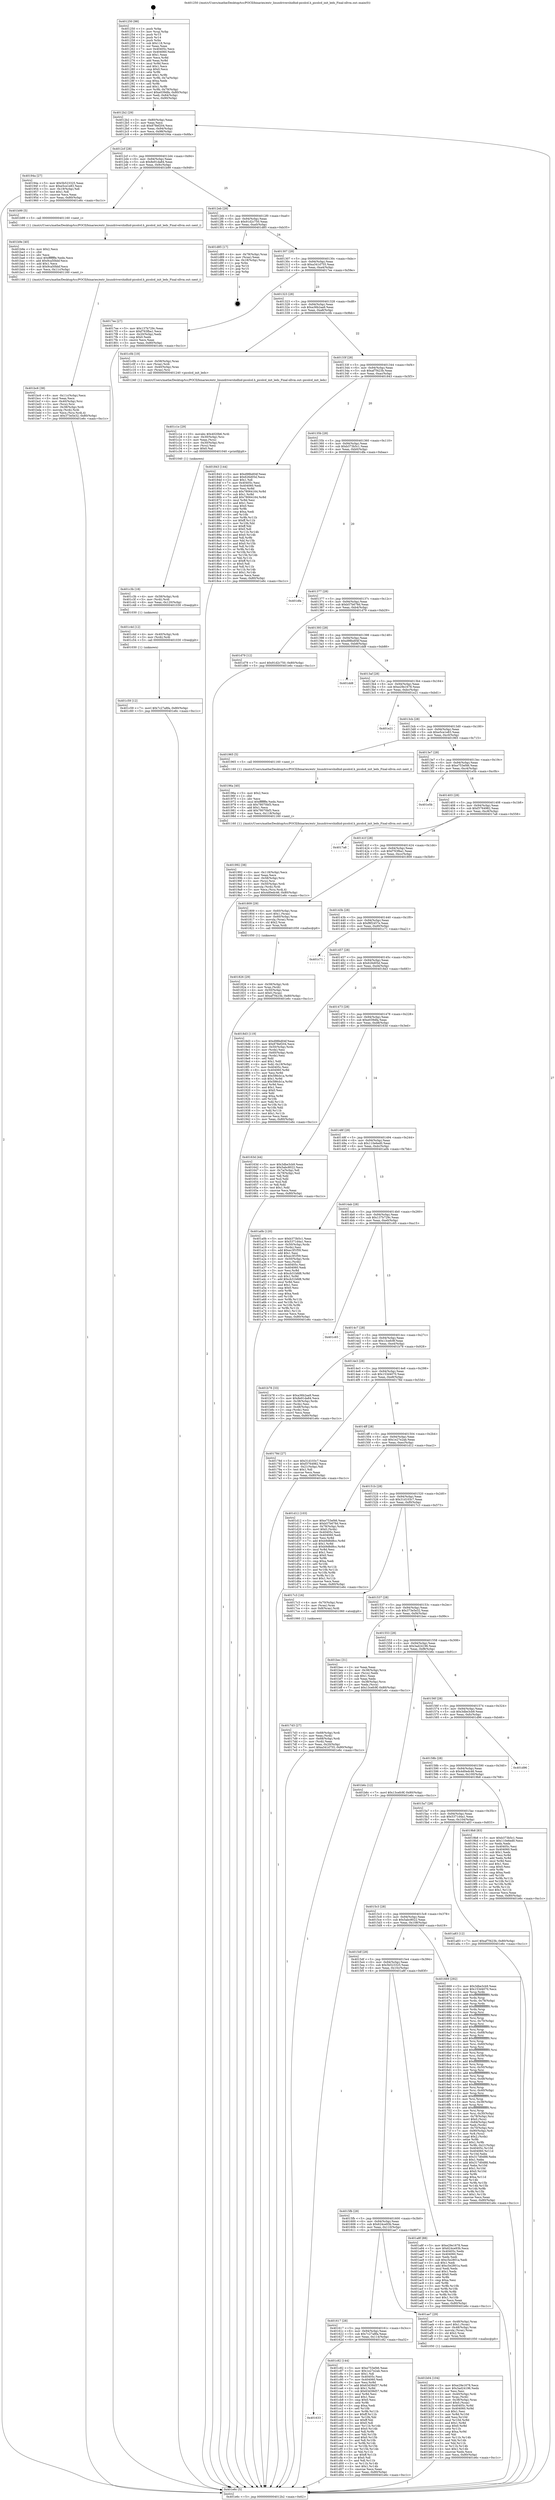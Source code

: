 digraph "0x401250" {
  label = "0x401250 (/mnt/c/Users/mathe/Desktop/tcc/POCII/binaries/extr_linuxdrivershidhid-picolcd.h_picolcd_init_leds_Final-ollvm.out::main(0))"
  labelloc = "t"
  node[shape=record]

  Entry [label="",width=0.3,height=0.3,shape=circle,fillcolor=black,style=filled]
  "0x4012b2" [label="{
     0x4012b2 [29]\l
     | [instrs]\l
     &nbsp;&nbsp;0x4012b2 \<+3\>: mov -0x80(%rbp),%eax\l
     &nbsp;&nbsp;0x4012b5 \<+2\>: mov %eax,%ecx\l
     &nbsp;&nbsp;0x4012b7 \<+6\>: sub $0x878ef204,%ecx\l
     &nbsp;&nbsp;0x4012bd \<+6\>: mov %eax,-0x94(%rbp)\l
     &nbsp;&nbsp;0x4012c3 \<+6\>: mov %ecx,-0x98(%rbp)\l
     &nbsp;&nbsp;0x4012c9 \<+6\>: je 000000000040194a \<main+0x6fa\>\l
  }"]
  "0x40194a" [label="{
     0x40194a [27]\l
     | [instrs]\l
     &nbsp;&nbsp;0x40194a \<+5\>: mov $0x5b523325,%eax\l
     &nbsp;&nbsp;0x40194f \<+5\>: mov $0xe5ce1e83,%ecx\l
     &nbsp;&nbsp;0x401954 \<+3\>: mov -0x19(%rbp),%dl\l
     &nbsp;&nbsp;0x401957 \<+3\>: test $0x1,%dl\l
     &nbsp;&nbsp;0x40195a \<+3\>: cmovne %ecx,%eax\l
     &nbsp;&nbsp;0x40195d \<+3\>: mov %eax,-0x80(%rbp)\l
     &nbsp;&nbsp;0x401960 \<+5\>: jmp 0000000000401e6c \<main+0xc1c\>\l
  }"]
  "0x4012cf" [label="{
     0x4012cf [28]\l
     | [instrs]\l
     &nbsp;&nbsp;0x4012cf \<+5\>: jmp 00000000004012d4 \<main+0x84\>\l
     &nbsp;&nbsp;0x4012d4 \<+6\>: mov -0x94(%rbp),%eax\l
     &nbsp;&nbsp;0x4012da \<+5\>: sub $0x8e91da84,%eax\l
     &nbsp;&nbsp;0x4012df \<+6\>: mov %eax,-0x9c(%rbp)\l
     &nbsp;&nbsp;0x4012e5 \<+6\>: je 0000000000401b99 \<main+0x949\>\l
  }"]
  Exit [label="",width=0.3,height=0.3,shape=circle,fillcolor=black,style=filled,peripheries=2]
  "0x401b99" [label="{
     0x401b99 [5]\l
     | [instrs]\l
     &nbsp;&nbsp;0x401b99 \<+5\>: call 0000000000401160 \<next_i\>\l
     | [calls]\l
     &nbsp;&nbsp;0x401160 \{1\} (/mnt/c/Users/mathe/Desktop/tcc/POCII/binaries/extr_linuxdrivershidhid-picolcd.h_picolcd_init_leds_Final-ollvm.out::next_i)\l
  }"]
  "0x4012eb" [label="{
     0x4012eb [28]\l
     | [instrs]\l
     &nbsp;&nbsp;0x4012eb \<+5\>: jmp 00000000004012f0 \<main+0xa0\>\l
     &nbsp;&nbsp;0x4012f0 \<+6\>: mov -0x94(%rbp),%eax\l
     &nbsp;&nbsp;0x4012f6 \<+5\>: sub $0x91d2c750,%eax\l
     &nbsp;&nbsp;0x4012fb \<+6\>: mov %eax,-0xa0(%rbp)\l
     &nbsp;&nbsp;0x401301 \<+6\>: je 0000000000401d85 \<main+0xb35\>\l
  }"]
  "0x401633" [label="{
     0x401633\l
  }", style=dashed]
  "0x401d85" [label="{
     0x401d85 [17]\l
     | [instrs]\l
     &nbsp;&nbsp;0x401d85 \<+4\>: mov -0x78(%rbp),%rax\l
     &nbsp;&nbsp;0x401d89 \<+2\>: mov (%rax),%eax\l
     &nbsp;&nbsp;0x401d8b \<+4\>: lea -0x18(%rbp),%rsp\l
     &nbsp;&nbsp;0x401d8f \<+1\>: pop %rbx\l
     &nbsp;&nbsp;0x401d90 \<+2\>: pop %r14\l
     &nbsp;&nbsp;0x401d92 \<+2\>: pop %r15\l
     &nbsp;&nbsp;0x401d94 \<+1\>: pop %rbp\l
     &nbsp;&nbsp;0x401d95 \<+1\>: ret\l
  }"]
  "0x401307" [label="{
     0x401307 [28]\l
     | [instrs]\l
     &nbsp;&nbsp;0x401307 \<+5\>: jmp 000000000040130c \<main+0xbc\>\l
     &nbsp;&nbsp;0x40130c \<+6\>: mov -0x94(%rbp),%eax\l
     &nbsp;&nbsp;0x401312 \<+5\>: sub $0xa341d755,%eax\l
     &nbsp;&nbsp;0x401317 \<+6\>: mov %eax,-0xa4(%rbp)\l
     &nbsp;&nbsp;0x40131d \<+6\>: je 00000000004017ee \<main+0x59e\>\l
  }"]
  "0x401c82" [label="{
     0x401c82 [144]\l
     | [instrs]\l
     &nbsp;&nbsp;0x401c82 \<+5\>: mov $0xe753ef46,%eax\l
     &nbsp;&nbsp;0x401c87 \<+5\>: mov $0x1e27e2ab,%ecx\l
     &nbsp;&nbsp;0x401c8c \<+2\>: mov $0x1,%dl\l
     &nbsp;&nbsp;0x401c8e \<+7\>: mov 0x40405c,%esi\l
     &nbsp;&nbsp;0x401c95 \<+7\>: mov 0x404060,%edi\l
     &nbsp;&nbsp;0x401c9c \<+3\>: mov %esi,%r8d\l
     &nbsp;&nbsp;0x401c9f \<+7\>: add $0x63d38d57,%r8d\l
     &nbsp;&nbsp;0x401ca6 \<+4\>: sub $0x1,%r8d\l
     &nbsp;&nbsp;0x401caa \<+7\>: sub $0x63d38d57,%r8d\l
     &nbsp;&nbsp;0x401cb1 \<+4\>: imul %r8d,%esi\l
     &nbsp;&nbsp;0x401cb5 \<+3\>: and $0x1,%esi\l
     &nbsp;&nbsp;0x401cb8 \<+3\>: cmp $0x0,%esi\l
     &nbsp;&nbsp;0x401cbb \<+4\>: sete %r9b\l
     &nbsp;&nbsp;0x401cbf \<+3\>: cmp $0xa,%edi\l
     &nbsp;&nbsp;0x401cc2 \<+4\>: setl %r10b\l
     &nbsp;&nbsp;0x401cc6 \<+3\>: mov %r9b,%r11b\l
     &nbsp;&nbsp;0x401cc9 \<+4\>: xor $0xff,%r11b\l
     &nbsp;&nbsp;0x401ccd \<+3\>: mov %r10b,%bl\l
     &nbsp;&nbsp;0x401cd0 \<+3\>: xor $0xff,%bl\l
     &nbsp;&nbsp;0x401cd3 \<+3\>: xor $0x0,%dl\l
     &nbsp;&nbsp;0x401cd6 \<+3\>: mov %r11b,%r14b\l
     &nbsp;&nbsp;0x401cd9 \<+4\>: and $0x0,%r14b\l
     &nbsp;&nbsp;0x401cdd \<+3\>: and %dl,%r9b\l
     &nbsp;&nbsp;0x401ce0 \<+3\>: mov %bl,%r15b\l
     &nbsp;&nbsp;0x401ce3 \<+4\>: and $0x0,%r15b\l
     &nbsp;&nbsp;0x401ce7 \<+3\>: and %dl,%r10b\l
     &nbsp;&nbsp;0x401cea \<+3\>: or %r9b,%r14b\l
     &nbsp;&nbsp;0x401ced \<+3\>: or %r10b,%r15b\l
     &nbsp;&nbsp;0x401cf0 \<+3\>: xor %r15b,%r14b\l
     &nbsp;&nbsp;0x401cf3 \<+3\>: or %bl,%r11b\l
     &nbsp;&nbsp;0x401cf6 \<+4\>: xor $0xff,%r11b\l
     &nbsp;&nbsp;0x401cfa \<+3\>: or $0x0,%dl\l
     &nbsp;&nbsp;0x401cfd \<+3\>: and %dl,%r11b\l
     &nbsp;&nbsp;0x401d00 \<+3\>: or %r11b,%r14b\l
     &nbsp;&nbsp;0x401d03 \<+4\>: test $0x1,%r14b\l
     &nbsp;&nbsp;0x401d07 \<+3\>: cmovne %ecx,%eax\l
     &nbsp;&nbsp;0x401d0a \<+3\>: mov %eax,-0x80(%rbp)\l
     &nbsp;&nbsp;0x401d0d \<+5\>: jmp 0000000000401e6c \<main+0xc1c\>\l
  }"]
  "0x4017ee" [label="{
     0x4017ee [27]\l
     | [instrs]\l
     &nbsp;&nbsp;0x4017ee \<+5\>: mov $0x137b729c,%eax\l
     &nbsp;&nbsp;0x4017f3 \<+5\>: mov $0xf763fba1,%ecx\l
     &nbsp;&nbsp;0x4017f8 \<+3\>: mov -0x20(%rbp),%edx\l
     &nbsp;&nbsp;0x4017fb \<+3\>: cmp $0x0,%edx\l
     &nbsp;&nbsp;0x4017fe \<+3\>: cmove %ecx,%eax\l
     &nbsp;&nbsp;0x401801 \<+3\>: mov %eax,-0x80(%rbp)\l
     &nbsp;&nbsp;0x401804 \<+5\>: jmp 0000000000401e6c \<main+0xc1c\>\l
  }"]
  "0x401323" [label="{
     0x401323 [28]\l
     | [instrs]\l
     &nbsp;&nbsp;0x401323 \<+5\>: jmp 0000000000401328 \<main+0xd8\>\l
     &nbsp;&nbsp;0x401328 \<+6\>: mov -0x94(%rbp),%eax\l
     &nbsp;&nbsp;0x40132e \<+5\>: sub $0xa36b2aa9,%eax\l
     &nbsp;&nbsp;0x401333 \<+6\>: mov %eax,-0xa8(%rbp)\l
     &nbsp;&nbsp;0x401339 \<+6\>: je 0000000000401c0b \<main+0x9bb\>\l
  }"]
  "0x401c59" [label="{
     0x401c59 [12]\l
     | [instrs]\l
     &nbsp;&nbsp;0x401c59 \<+7\>: movl $0x7c27a8fa,-0x80(%rbp)\l
     &nbsp;&nbsp;0x401c60 \<+5\>: jmp 0000000000401e6c \<main+0xc1c\>\l
  }"]
  "0x401c0b" [label="{
     0x401c0b [19]\l
     | [instrs]\l
     &nbsp;&nbsp;0x401c0b \<+4\>: mov -0x58(%rbp),%rax\l
     &nbsp;&nbsp;0x401c0f \<+3\>: mov (%rax),%rdi\l
     &nbsp;&nbsp;0x401c12 \<+4\>: mov -0x40(%rbp),%rax\l
     &nbsp;&nbsp;0x401c16 \<+3\>: mov (%rax),%rsi\l
     &nbsp;&nbsp;0x401c19 \<+5\>: call 0000000000401240 \<picolcd_init_leds\>\l
     | [calls]\l
     &nbsp;&nbsp;0x401240 \{1\} (/mnt/c/Users/mathe/Desktop/tcc/POCII/binaries/extr_linuxdrivershidhid-picolcd.h_picolcd_init_leds_Final-ollvm.out::picolcd_init_leds)\l
  }"]
  "0x40133f" [label="{
     0x40133f [28]\l
     | [instrs]\l
     &nbsp;&nbsp;0x40133f \<+5\>: jmp 0000000000401344 \<main+0xf4\>\l
     &nbsp;&nbsp;0x401344 \<+6\>: mov -0x94(%rbp),%eax\l
     &nbsp;&nbsp;0x40134a \<+5\>: sub $0xaf7f423b,%eax\l
     &nbsp;&nbsp;0x40134f \<+6\>: mov %eax,-0xac(%rbp)\l
     &nbsp;&nbsp;0x401355 \<+6\>: je 0000000000401843 \<main+0x5f3\>\l
  }"]
  "0x401c4d" [label="{
     0x401c4d [12]\l
     | [instrs]\l
     &nbsp;&nbsp;0x401c4d \<+4\>: mov -0x40(%rbp),%rdi\l
     &nbsp;&nbsp;0x401c51 \<+3\>: mov (%rdi),%rdi\l
     &nbsp;&nbsp;0x401c54 \<+5\>: call 0000000000401030 \<free@plt\>\l
     | [calls]\l
     &nbsp;&nbsp;0x401030 \{1\} (unknown)\l
  }"]
  "0x401843" [label="{
     0x401843 [144]\l
     | [instrs]\l
     &nbsp;&nbsp;0x401843 \<+5\>: mov $0xd98bd04f,%eax\l
     &nbsp;&nbsp;0x401848 \<+5\>: mov $0x626d05d,%ecx\l
     &nbsp;&nbsp;0x40184d \<+2\>: mov $0x1,%dl\l
     &nbsp;&nbsp;0x40184f \<+7\>: mov 0x40405c,%esi\l
     &nbsp;&nbsp;0x401856 \<+7\>: mov 0x404060,%edi\l
     &nbsp;&nbsp;0x40185d \<+3\>: mov %esi,%r8d\l
     &nbsp;&nbsp;0x401860 \<+7\>: sub $0x78064164,%r8d\l
     &nbsp;&nbsp;0x401867 \<+4\>: sub $0x1,%r8d\l
     &nbsp;&nbsp;0x40186b \<+7\>: add $0x78064164,%r8d\l
     &nbsp;&nbsp;0x401872 \<+4\>: imul %r8d,%esi\l
     &nbsp;&nbsp;0x401876 \<+3\>: and $0x1,%esi\l
     &nbsp;&nbsp;0x401879 \<+3\>: cmp $0x0,%esi\l
     &nbsp;&nbsp;0x40187c \<+4\>: sete %r9b\l
     &nbsp;&nbsp;0x401880 \<+3\>: cmp $0xa,%edi\l
     &nbsp;&nbsp;0x401883 \<+4\>: setl %r10b\l
     &nbsp;&nbsp;0x401887 \<+3\>: mov %r9b,%r11b\l
     &nbsp;&nbsp;0x40188a \<+4\>: xor $0xff,%r11b\l
     &nbsp;&nbsp;0x40188e \<+3\>: mov %r10b,%bl\l
     &nbsp;&nbsp;0x401891 \<+3\>: xor $0xff,%bl\l
     &nbsp;&nbsp;0x401894 \<+3\>: xor $0x0,%dl\l
     &nbsp;&nbsp;0x401897 \<+3\>: mov %r11b,%r14b\l
     &nbsp;&nbsp;0x40189a \<+4\>: and $0x0,%r14b\l
     &nbsp;&nbsp;0x40189e \<+3\>: and %dl,%r9b\l
     &nbsp;&nbsp;0x4018a1 \<+3\>: mov %bl,%r15b\l
     &nbsp;&nbsp;0x4018a4 \<+4\>: and $0x0,%r15b\l
     &nbsp;&nbsp;0x4018a8 \<+3\>: and %dl,%r10b\l
     &nbsp;&nbsp;0x4018ab \<+3\>: or %r9b,%r14b\l
     &nbsp;&nbsp;0x4018ae \<+3\>: or %r10b,%r15b\l
     &nbsp;&nbsp;0x4018b1 \<+3\>: xor %r15b,%r14b\l
     &nbsp;&nbsp;0x4018b4 \<+3\>: or %bl,%r11b\l
     &nbsp;&nbsp;0x4018b7 \<+4\>: xor $0xff,%r11b\l
     &nbsp;&nbsp;0x4018bb \<+3\>: or $0x0,%dl\l
     &nbsp;&nbsp;0x4018be \<+3\>: and %dl,%r11b\l
     &nbsp;&nbsp;0x4018c1 \<+3\>: or %r11b,%r14b\l
     &nbsp;&nbsp;0x4018c4 \<+4\>: test $0x1,%r14b\l
     &nbsp;&nbsp;0x4018c8 \<+3\>: cmovne %ecx,%eax\l
     &nbsp;&nbsp;0x4018cb \<+3\>: mov %eax,-0x80(%rbp)\l
     &nbsp;&nbsp;0x4018ce \<+5\>: jmp 0000000000401e6c \<main+0xc1c\>\l
  }"]
  "0x40135b" [label="{
     0x40135b [28]\l
     | [instrs]\l
     &nbsp;&nbsp;0x40135b \<+5\>: jmp 0000000000401360 \<main+0x110\>\l
     &nbsp;&nbsp;0x401360 \<+6\>: mov -0x94(%rbp),%eax\l
     &nbsp;&nbsp;0x401366 \<+5\>: sub $0xb373b5c1,%eax\l
     &nbsp;&nbsp;0x40136b \<+6\>: mov %eax,-0xb0(%rbp)\l
     &nbsp;&nbsp;0x401371 \<+6\>: je 0000000000401dfa \<main+0xbaa\>\l
  }"]
  "0x401c3b" [label="{
     0x401c3b [18]\l
     | [instrs]\l
     &nbsp;&nbsp;0x401c3b \<+4\>: mov -0x58(%rbp),%rdi\l
     &nbsp;&nbsp;0x401c3f \<+3\>: mov (%rdi),%rdi\l
     &nbsp;&nbsp;0x401c42 \<+6\>: mov %eax,-0x120(%rbp)\l
     &nbsp;&nbsp;0x401c48 \<+5\>: call 0000000000401030 \<free@plt\>\l
     | [calls]\l
     &nbsp;&nbsp;0x401030 \{1\} (unknown)\l
  }"]
  "0x401dfa" [label="{
     0x401dfa\l
  }", style=dashed]
  "0x401377" [label="{
     0x401377 [28]\l
     | [instrs]\l
     &nbsp;&nbsp;0x401377 \<+5\>: jmp 000000000040137c \<main+0x12c\>\l
     &nbsp;&nbsp;0x40137c \<+6\>: mov -0x94(%rbp),%eax\l
     &nbsp;&nbsp;0x401382 \<+5\>: sub $0xb57b678d,%eax\l
     &nbsp;&nbsp;0x401387 \<+6\>: mov %eax,-0xb4(%rbp)\l
     &nbsp;&nbsp;0x40138d \<+6\>: je 0000000000401d79 \<main+0xb29\>\l
  }"]
  "0x401c1e" [label="{
     0x401c1e [29]\l
     | [instrs]\l
     &nbsp;&nbsp;0x401c1e \<+10\>: movabs $0x4020b6,%rdi\l
     &nbsp;&nbsp;0x401c28 \<+4\>: mov -0x30(%rbp),%rsi\l
     &nbsp;&nbsp;0x401c2c \<+2\>: mov %eax,(%rsi)\l
     &nbsp;&nbsp;0x401c2e \<+4\>: mov -0x30(%rbp),%rsi\l
     &nbsp;&nbsp;0x401c32 \<+2\>: mov (%rsi),%esi\l
     &nbsp;&nbsp;0x401c34 \<+2\>: mov $0x0,%al\l
     &nbsp;&nbsp;0x401c36 \<+5\>: call 0000000000401040 \<printf@plt\>\l
     | [calls]\l
     &nbsp;&nbsp;0x401040 \{1\} (unknown)\l
  }"]
  "0x401d79" [label="{
     0x401d79 [12]\l
     | [instrs]\l
     &nbsp;&nbsp;0x401d79 \<+7\>: movl $0x91d2c750,-0x80(%rbp)\l
     &nbsp;&nbsp;0x401d80 \<+5\>: jmp 0000000000401e6c \<main+0xc1c\>\l
  }"]
  "0x401393" [label="{
     0x401393 [28]\l
     | [instrs]\l
     &nbsp;&nbsp;0x401393 \<+5\>: jmp 0000000000401398 \<main+0x148\>\l
     &nbsp;&nbsp;0x401398 \<+6\>: mov -0x94(%rbp),%eax\l
     &nbsp;&nbsp;0x40139e \<+5\>: sub $0xd98bd04f,%eax\l
     &nbsp;&nbsp;0x4013a3 \<+6\>: mov %eax,-0xb8(%rbp)\l
     &nbsp;&nbsp;0x4013a9 \<+6\>: je 0000000000401dd8 \<main+0xb88\>\l
  }"]
  "0x401bc6" [label="{
     0x401bc6 [38]\l
     | [instrs]\l
     &nbsp;&nbsp;0x401bc6 \<+6\>: mov -0x11c(%rbp),%ecx\l
     &nbsp;&nbsp;0x401bcc \<+3\>: imul %eax,%ecx\l
     &nbsp;&nbsp;0x401bcf \<+4\>: mov -0x40(%rbp),%rsi\l
     &nbsp;&nbsp;0x401bd3 \<+3\>: mov (%rsi),%rsi\l
     &nbsp;&nbsp;0x401bd6 \<+4\>: mov -0x38(%rbp),%rdi\l
     &nbsp;&nbsp;0x401bda \<+3\>: movslq (%rdi),%rdi\l
     &nbsp;&nbsp;0x401bdd \<+3\>: mov %ecx,(%rsi,%rdi,4)\l
     &nbsp;&nbsp;0x401be0 \<+7\>: movl $0x373e5e32,-0x80(%rbp)\l
     &nbsp;&nbsp;0x401be7 \<+5\>: jmp 0000000000401e6c \<main+0xc1c\>\l
  }"]
  "0x401dd8" [label="{
     0x401dd8\l
  }", style=dashed]
  "0x4013af" [label="{
     0x4013af [28]\l
     | [instrs]\l
     &nbsp;&nbsp;0x4013af \<+5\>: jmp 00000000004013b4 \<main+0x164\>\l
     &nbsp;&nbsp;0x4013b4 \<+6\>: mov -0x94(%rbp),%eax\l
     &nbsp;&nbsp;0x4013ba \<+5\>: sub $0xe29e1678,%eax\l
     &nbsp;&nbsp;0x4013bf \<+6\>: mov %eax,-0xbc(%rbp)\l
     &nbsp;&nbsp;0x4013c5 \<+6\>: je 0000000000401e21 \<main+0xbd1\>\l
  }"]
  "0x401b9e" [label="{
     0x401b9e [40]\l
     | [instrs]\l
     &nbsp;&nbsp;0x401b9e \<+5\>: mov $0x2,%ecx\l
     &nbsp;&nbsp;0x401ba3 \<+1\>: cltd\l
     &nbsp;&nbsp;0x401ba4 \<+2\>: idiv %ecx\l
     &nbsp;&nbsp;0x401ba6 \<+6\>: imul $0xfffffffe,%edx,%ecx\l
     &nbsp;&nbsp;0x401bac \<+6\>: add $0x9ca50bbf,%ecx\l
     &nbsp;&nbsp;0x401bb2 \<+3\>: add $0x1,%ecx\l
     &nbsp;&nbsp;0x401bb5 \<+6\>: sub $0x9ca50bbf,%ecx\l
     &nbsp;&nbsp;0x401bbb \<+6\>: mov %ecx,-0x11c(%rbp)\l
     &nbsp;&nbsp;0x401bc1 \<+5\>: call 0000000000401160 \<next_i\>\l
     | [calls]\l
     &nbsp;&nbsp;0x401160 \{1\} (/mnt/c/Users/mathe/Desktop/tcc/POCII/binaries/extr_linuxdrivershidhid-picolcd.h_picolcd_init_leds_Final-ollvm.out::next_i)\l
  }"]
  "0x401e21" [label="{
     0x401e21\l
  }", style=dashed]
  "0x4013cb" [label="{
     0x4013cb [28]\l
     | [instrs]\l
     &nbsp;&nbsp;0x4013cb \<+5\>: jmp 00000000004013d0 \<main+0x180\>\l
     &nbsp;&nbsp;0x4013d0 \<+6\>: mov -0x94(%rbp),%eax\l
     &nbsp;&nbsp;0x4013d6 \<+5\>: sub $0xe5ce1e83,%eax\l
     &nbsp;&nbsp;0x4013db \<+6\>: mov %eax,-0xc0(%rbp)\l
     &nbsp;&nbsp;0x4013e1 \<+6\>: je 0000000000401965 \<main+0x715\>\l
  }"]
  "0x401b04" [label="{
     0x401b04 [104]\l
     | [instrs]\l
     &nbsp;&nbsp;0x401b04 \<+5\>: mov $0xe29e1678,%ecx\l
     &nbsp;&nbsp;0x401b09 \<+5\>: mov $0x3ad24196,%edx\l
     &nbsp;&nbsp;0x401b0e \<+2\>: xor %esi,%esi\l
     &nbsp;&nbsp;0x401b10 \<+4\>: mov -0x40(%rbp),%rdi\l
     &nbsp;&nbsp;0x401b14 \<+3\>: mov %rax,(%rdi)\l
     &nbsp;&nbsp;0x401b17 \<+4\>: mov -0x38(%rbp),%rax\l
     &nbsp;&nbsp;0x401b1b \<+6\>: movl $0x0,(%rax)\l
     &nbsp;&nbsp;0x401b21 \<+8\>: mov 0x40405c,%r8d\l
     &nbsp;&nbsp;0x401b29 \<+8\>: mov 0x404060,%r9d\l
     &nbsp;&nbsp;0x401b31 \<+3\>: sub $0x1,%esi\l
     &nbsp;&nbsp;0x401b34 \<+3\>: mov %r8d,%r10d\l
     &nbsp;&nbsp;0x401b37 \<+3\>: add %esi,%r10d\l
     &nbsp;&nbsp;0x401b3a \<+4\>: imul %r10d,%r8d\l
     &nbsp;&nbsp;0x401b3e \<+4\>: and $0x1,%r8d\l
     &nbsp;&nbsp;0x401b42 \<+4\>: cmp $0x0,%r8d\l
     &nbsp;&nbsp;0x401b46 \<+4\>: sete %r11b\l
     &nbsp;&nbsp;0x401b4a \<+4\>: cmp $0xa,%r9d\l
     &nbsp;&nbsp;0x401b4e \<+3\>: setl %bl\l
     &nbsp;&nbsp;0x401b51 \<+3\>: mov %r11b,%r14b\l
     &nbsp;&nbsp;0x401b54 \<+3\>: and %bl,%r14b\l
     &nbsp;&nbsp;0x401b57 \<+3\>: xor %bl,%r11b\l
     &nbsp;&nbsp;0x401b5a \<+3\>: or %r11b,%r14b\l
     &nbsp;&nbsp;0x401b5d \<+4\>: test $0x1,%r14b\l
     &nbsp;&nbsp;0x401b61 \<+3\>: cmovne %edx,%ecx\l
     &nbsp;&nbsp;0x401b64 \<+3\>: mov %ecx,-0x80(%rbp)\l
     &nbsp;&nbsp;0x401b67 \<+5\>: jmp 0000000000401e6c \<main+0xc1c\>\l
  }"]
  "0x401965" [label="{
     0x401965 [5]\l
     | [instrs]\l
     &nbsp;&nbsp;0x401965 \<+5\>: call 0000000000401160 \<next_i\>\l
     | [calls]\l
     &nbsp;&nbsp;0x401160 \{1\} (/mnt/c/Users/mathe/Desktop/tcc/POCII/binaries/extr_linuxdrivershidhid-picolcd.h_picolcd_init_leds_Final-ollvm.out::next_i)\l
  }"]
  "0x4013e7" [label="{
     0x4013e7 [28]\l
     | [instrs]\l
     &nbsp;&nbsp;0x4013e7 \<+5\>: jmp 00000000004013ec \<main+0x19c\>\l
     &nbsp;&nbsp;0x4013ec \<+6\>: mov -0x94(%rbp),%eax\l
     &nbsp;&nbsp;0x4013f2 \<+5\>: sub $0xe753ef46,%eax\l
     &nbsp;&nbsp;0x4013f7 \<+6\>: mov %eax,-0xc4(%rbp)\l
     &nbsp;&nbsp;0x4013fd \<+6\>: je 0000000000401e5b \<main+0xc0b\>\l
  }"]
  "0x401617" [label="{
     0x401617 [28]\l
     | [instrs]\l
     &nbsp;&nbsp;0x401617 \<+5\>: jmp 000000000040161c \<main+0x3cc\>\l
     &nbsp;&nbsp;0x40161c \<+6\>: mov -0x94(%rbp),%eax\l
     &nbsp;&nbsp;0x401622 \<+5\>: sub $0x7c27a8fa,%eax\l
     &nbsp;&nbsp;0x401627 \<+6\>: mov %eax,-0x114(%rbp)\l
     &nbsp;&nbsp;0x40162d \<+6\>: je 0000000000401c82 \<main+0xa32\>\l
  }"]
  "0x401e5b" [label="{
     0x401e5b\l
  }", style=dashed]
  "0x401403" [label="{
     0x401403 [28]\l
     | [instrs]\l
     &nbsp;&nbsp;0x401403 \<+5\>: jmp 0000000000401408 \<main+0x1b8\>\l
     &nbsp;&nbsp;0x401408 \<+6\>: mov -0x94(%rbp),%eax\l
     &nbsp;&nbsp;0x40140e \<+5\>: sub $0xf3764982,%eax\l
     &nbsp;&nbsp;0x401413 \<+6\>: mov %eax,-0xc8(%rbp)\l
     &nbsp;&nbsp;0x401419 \<+6\>: je 00000000004017a8 \<main+0x558\>\l
  }"]
  "0x401ae7" [label="{
     0x401ae7 [29]\l
     | [instrs]\l
     &nbsp;&nbsp;0x401ae7 \<+4\>: mov -0x48(%rbp),%rax\l
     &nbsp;&nbsp;0x401aeb \<+6\>: movl $0x1,(%rax)\l
     &nbsp;&nbsp;0x401af1 \<+4\>: mov -0x48(%rbp),%rax\l
     &nbsp;&nbsp;0x401af5 \<+3\>: movslq (%rax),%rax\l
     &nbsp;&nbsp;0x401af8 \<+4\>: shl $0x2,%rax\l
     &nbsp;&nbsp;0x401afc \<+3\>: mov %rax,%rdi\l
     &nbsp;&nbsp;0x401aff \<+5\>: call 0000000000401050 \<malloc@plt\>\l
     | [calls]\l
     &nbsp;&nbsp;0x401050 \{1\} (unknown)\l
  }"]
  "0x4017a8" [label="{
     0x4017a8\l
  }", style=dashed]
  "0x40141f" [label="{
     0x40141f [28]\l
     | [instrs]\l
     &nbsp;&nbsp;0x40141f \<+5\>: jmp 0000000000401424 \<main+0x1d4\>\l
     &nbsp;&nbsp;0x401424 \<+6\>: mov -0x94(%rbp),%eax\l
     &nbsp;&nbsp;0x40142a \<+5\>: sub $0xf763fba1,%eax\l
     &nbsp;&nbsp;0x40142f \<+6\>: mov %eax,-0xcc(%rbp)\l
     &nbsp;&nbsp;0x401435 \<+6\>: je 0000000000401809 \<main+0x5b9\>\l
  }"]
  "0x4015fb" [label="{
     0x4015fb [28]\l
     | [instrs]\l
     &nbsp;&nbsp;0x4015fb \<+5\>: jmp 0000000000401600 \<main+0x3b0\>\l
     &nbsp;&nbsp;0x401600 \<+6\>: mov -0x94(%rbp),%eax\l
     &nbsp;&nbsp;0x401606 \<+5\>: sub $0x624ce93b,%eax\l
     &nbsp;&nbsp;0x40160b \<+6\>: mov %eax,-0x110(%rbp)\l
     &nbsp;&nbsp;0x401611 \<+6\>: je 0000000000401ae7 \<main+0x897\>\l
  }"]
  "0x401809" [label="{
     0x401809 [29]\l
     | [instrs]\l
     &nbsp;&nbsp;0x401809 \<+4\>: mov -0x60(%rbp),%rax\l
     &nbsp;&nbsp;0x40180d \<+6\>: movl $0x1,(%rax)\l
     &nbsp;&nbsp;0x401813 \<+4\>: mov -0x60(%rbp),%rax\l
     &nbsp;&nbsp;0x401817 \<+3\>: movslq (%rax),%rax\l
     &nbsp;&nbsp;0x40181a \<+4\>: shl $0x2,%rax\l
     &nbsp;&nbsp;0x40181e \<+3\>: mov %rax,%rdi\l
     &nbsp;&nbsp;0x401821 \<+5\>: call 0000000000401050 \<malloc@plt\>\l
     | [calls]\l
     &nbsp;&nbsp;0x401050 \{1\} (unknown)\l
  }"]
  "0x40143b" [label="{
     0x40143b [28]\l
     | [instrs]\l
     &nbsp;&nbsp;0x40143b \<+5\>: jmp 0000000000401440 \<main+0x1f0\>\l
     &nbsp;&nbsp;0x401440 \<+6\>: mov -0x94(%rbp),%eax\l
     &nbsp;&nbsp;0x401446 \<+5\>: sub $0xf8f2457e,%eax\l
     &nbsp;&nbsp;0x40144b \<+6\>: mov %eax,-0xd0(%rbp)\l
     &nbsp;&nbsp;0x401451 \<+6\>: je 0000000000401c71 \<main+0xa21\>\l
  }"]
  "0x401a8f" [label="{
     0x401a8f [88]\l
     | [instrs]\l
     &nbsp;&nbsp;0x401a8f \<+5\>: mov $0xe29e1678,%eax\l
     &nbsp;&nbsp;0x401a94 \<+5\>: mov $0x624ce93b,%ecx\l
     &nbsp;&nbsp;0x401a99 \<+7\>: mov 0x40405c,%edx\l
     &nbsp;&nbsp;0x401aa0 \<+7\>: mov 0x404060,%esi\l
     &nbsp;&nbsp;0x401aa7 \<+2\>: mov %edx,%edi\l
     &nbsp;&nbsp;0x401aa9 \<+6\>: sub $0xc5e2801a,%edi\l
     &nbsp;&nbsp;0x401aaf \<+3\>: sub $0x1,%edi\l
     &nbsp;&nbsp;0x401ab2 \<+6\>: add $0xc5e2801a,%edi\l
     &nbsp;&nbsp;0x401ab8 \<+3\>: imul %edi,%edx\l
     &nbsp;&nbsp;0x401abb \<+3\>: and $0x1,%edx\l
     &nbsp;&nbsp;0x401abe \<+3\>: cmp $0x0,%edx\l
     &nbsp;&nbsp;0x401ac1 \<+4\>: sete %r8b\l
     &nbsp;&nbsp;0x401ac5 \<+3\>: cmp $0xa,%esi\l
     &nbsp;&nbsp;0x401ac8 \<+4\>: setl %r9b\l
     &nbsp;&nbsp;0x401acc \<+3\>: mov %r8b,%r10b\l
     &nbsp;&nbsp;0x401acf \<+3\>: and %r9b,%r10b\l
     &nbsp;&nbsp;0x401ad2 \<+3\>: xor %r9b,%r8b\l
     &nbsp;&nbsp;0x401ad5 \<+3\>: or %r8b,%r10b\l
     &nbsp;&nbsp;0x401ad8 \<+4\>: test $0x1,%r10b\l
     &nbsp;&nbsp;0x401adc \<+3\>: cmovne %ecx,%eax\l
     &nbsp;&nbsp;0x401adf \<+3\>: mov %eax,-0x80(%rbp)\l
     &nbsp;&nbsp;0x401ae2 \<+5\>: jmp 0000000000401e6c \<main+0xc1c\>\l
  }"]
  "0x401c71" [label="{
     0x401c71\l
  }", style=dashed]
  "0x401457" [label="{
     0x401457 [28]\l
     | [instrs]\l
     &nbsp;&nbsp;0x401457 \<+5\>: jmp 000000000040145c \<main+0x20c\>\l
     &nbsp;&nbsp;0x40145c \<+6\>: mov -0x94(%rbp),%eax\l
     &nbsp;&nbsp;0x401462 \<+5\>: sub $0x626d05d,%eax\l
     &nbsp;&nbsp;0x401467 \<+6\>: mov %eax,-0xd4(%rbp)\l
     &nbsp;&nbsp;0x40146d \<+6\>: je 00000000004018d3 \<main+0x683\>\l
  }"]
  "0x401992" [label="{
     0x401992 [38]\l
     | [instrs]\l
     &nbsp;&nbsp;0x401992 \<+6\>: mov -0x118(%rbp),%ecx\l
     &nbsp;&nbsp;0x401998 \<+3\>: imul %eax,%ecx\l
     &nbsp;&nbsp;0x40199b \<+4\>: mov -0x58(%rbp),%rsi\l
     &nbsp;&nbsp;0x40199f \<+3\>: mov (%rsi),%rsi\l
     &nbsp;&nbsp;0x4019a2 \<+4\>: mov -0x50(%rbp),%rdi\l
     &nbsp;&nbsp;0x4019a6 \<+3\>: movslq (%rdi),%rdi\l
     &nbsp;&nbsp;0x4019a9 \<+3\>: mov %ecx,(%rsi,%rdi,4)\l
     &nbsp;&nbsp;0x4019ac \<+7\>: movl $0x4d0edc46,-0x80(%rbp)\l
     &nbsp;&nbsp;0x4019b3 \<+5\>: jmp 0000000000401e6c \<main+0xc1c\>\l
  }"]
  "0x4018d3" [label="{
     0x4018d3 [119]\l
     | [instrs]\l
     &nbsp;&nbsp;0x4018d3 \<+5\>: mov $0xd98bd04f,%eax\l
     &nbsp;&nbsp;0x4018d8 \<+5\>: mov $0x878ef204,%ecx\l
     &nbsp;&nbsp;0x4018dd \<+4\>: mov -0x50(%rbp),%rdx\l
     &nbsp;&nbsp;0x4018e1 \<+2\>: mov (%rdx),%esi\l
     &nbsp;&nbsp;0x4018e3 \<+4\>: mov -0x60(%rbp),%rdx\l
     &nbsp;&nbsp;0x4018e7 \<+2\>: cmp (%rdx),%esi\l
     &nbsp;&nbsp;0x4018e9 \<+4\>: setl %dil\l
     &nbsp;&nbsp;0x4018ed \<+4\>: and $0x1,%dil\l
     &nbsp;&nbsp;0x4018f1 \<+4\>: mov %dil,-0x19(%rbp)\l
     &nbsp;&nbsp;0x4018f5 \<+7\>: mov 0x40405c,%esi\l
     &nbsp;&nbsp;0x4018fc \<+8\>: mov 0x404060,%r8d\l
     &nbsp;&nbsp;0x401904 \<+3\>: mov %esi,%r9d\l
     &nbsp;&nbsp;0x401907 \<+7\>: add $0x586cb1a,%r9d\l
     &nbsp;&nbsp;0x40190e \<+4\>: sub $0x1,%r9d\l
     &nbsp;&nbsp;0x401912 \<+7\>: sub $0x586cb1a,%r9d\l
     &nbsp;&nbsp;0x401919 \<+4\>: imul %r9d,%esi\l
     &nbsp;&nbsp;0x40191d \<+3\>: and $0x1,%esi\l
     &nbsp;&nbsp;0x401920 \<+3\>: cmp $0x0,%esi\l
     &nbsp;&nbsp;0x401923 \<+4\>: sete %dil\l
     &nbsp;&nbsp;0x401927 \<+4\>: cmp $0xa,%r8d\l
     &nbsp;&nbsp;0x40192b \<+4\>: setl %r10b\l
     &nbsp;&nbsp;0x40192f \<+3\>: mov %dil,%r11b\l
     &nbsp;&nbsp;0x401932 \<+3\>: and %r10b,%r11b\l
     &nbsp;&nbsp;0x401935 \<+3\>: xor %r10b,%dil\l
     &nbsp;&nbsp;0x401938 \<+3\>: or %dil,%r11b\l
     &nbsp;&nbsp;0x40193b \<+4\>: test $0x1,%r11b\l
     &nbsp;&nbsp;0x40193f \<+3\>: cmovne %ecx,%eax\l
     &nbsp;&nbsp;0x401942 \<+3\>: mov %eax,-0x80(%rbp)\l
     &nbsp;&nbsp;0x401945 \<+5\>: jmp 0000000000401e6c \<main+0xc1c\>\l
  }"]
  "0x401473" [label="{
     0x401473 [28]\l
     | [instrs]\l
     &nbsp;&nbsp;0x401473 \<+5\>: jmp 0000000000401478 \<main+0x228\>\l
     &nbsp;&nbsp;0x401478 \<+6\>: mov -0x94(%rbp),%eax\l
     &nbsp;&nbsp;0x40147e \<+5\>: sub $0xe039dfa,%eax\l
     &nbsp;&nbsp;0x401483 \<+6\>: mov %eax,-0xd8(%rbp)\l
     &nbsp;&nbsp;0x401489 \<+6\>: je 000000000040163d \<main+0x3ed\>\l
  }"]
  "0x40196a" [label="{
     0x40196a [40]\l
     | [instrs]\l
     &nbsp;&nbsp;0x40196a \<+5\>: mov $0x2,%ecx\l
     &nbsp;&nbsp;0x40196f \<+1\>: cltd\l
     &nbsp;&nbsp;0x401970 \<+2\>: idiv %ecx\l
     &nbsp;&nbsp;0x401972 \<+6\>: imul $0xfffffffe,%edx,%ecx\l
     &nbsp;&nbsp;0x401978 \<+6\>: sub $0x78070bf3,%ecx\l
     &nbsp;&nbsp;0x40197e \<+3\>: add $0x1,%ecx\l
     &nbsp;&nbsp;0x401981 \<+6\>: add $0x78070bf3,%ecx\l
     &nbsp;&nbsp;0x401987 \<+6\>: mov %ecx,-0x118(%rbp)\l
     &nbsp;&nbsp;0x40198d \<+5\>: call 0000000000401160 \<next_i\>\l
     | [calls]\l
     &nbsp;&nbsp;0x401160 \{1\} (/mnt/c/Users/mathe/Desktop/tcc/POCII/binaries/extr_linuxdrivershidhid-picolcd.h_picolcd_init_leds_Final-ollvm.out::next_i)\l
  }"]
  "0x40163d" [label="{
     0x40163d [44]\l
     | [instrs]\l
     &nbsp;&nbsp;0x40163d \<+5\>: mov $0x3dbe3cb9,%eax\l
     &nbsp;&nbsp;0x401642 \<+5\>: mov $0x5abc8022,%ecx\l
     &nbsp;&nbsp;0x401647 \<+3\>: mov -0x7a(%rbp),%dl\l
     &nbsp;&nbsp;0x40164a \<+4\>: mov -0x79(%rbp),%sil\l
     &nbsp;&nbsp;0x40164e \<+3\>: mov %dl,%dil\l
     &nbsp;&nbsp;0x401651 \<+3\>: and %sil,%dil\l
     &nbsp;&nbsp;0x401654 \<+3\>: xor %sil,%dl\l
     &nbsp;&nbsp;0x401657 \<+3\>: or %dl,%dil\l
     &nbsp;&nbsp;0x40165a \<+4\>: test $0x1,%dil\l
     &nbsp;&nbsp;0x40165e \<+3\>: cmovne %ecx,%eax\l
     &nbsp;&nbsp;0x401661 \<+3\>: mov %eax,-0x80(%rbp)\l
     &nbsp;&nbsp;0x401664 \<+5\>: jmp 0000000000401e6c \<main+0xc1c\>\l
  }"]
  "0x40148f" [label="{
     0x40148f [28]\l
     | [instrs]\l
     &nbsp;&nbsp;0x40148f \<+5\>: jmp 0000000000401494 \<main+0x244\>\l
     &nbsp;&nbsp;0x401494 \<+6\>: mov -0x94(%rbp),%eax\l
     &nbsp;&nbsp;0x40149a \<+5\>: sub $0x110e6ed0,%eax\l
     &nbsp;&nbsp;0x40149f \<+6\>: mov %eax,-0xdc(%rbp)\l
     &nbsp;&nbsp;0x4014a5 \<+6\>: je 0000000000401a0b \<main+0x7bb\>\l
  }"]
  "0x401e6c" [label="{
     0x401e6c [5]\l
     | [instrs]\l
     &nbsp;&nbsp;0x401e6c \<+5\>: jmp 00000000004012b2 \<main+0x62\>\l
  }"]
  "0x401250" [label="{
     0x401250 [98]\l
     | [instrs]\l
     &nbsp;&nbsp;0x401250 \<+1\>: push %rbp\l
     &nbsp;&nbsp;0x401251 \<+3\>: mov %rsp,%rbp\l
     &nbsp;&nbsp;0x401254 \<+2\>: push %r15\l
     &nbsp;&nbsp;0x401256 \<+2\>: push %r14\l
     &nbsp;&nbsp;0x401258 \<+1\>: push %rbx\l
     &nbsp;&nbsp;0x401259 \<+7\>: sub $0x118,%rsp\l
     &nbsp;&nbsp;0x401260 \<+2\>: xor %eax,%eax\l
     &nbsp;&nbsp;0x401262 \<+7\>: mov 0x40405c,%ecx\l
     &nbsp;&nbsp;0x401269 \<+7\>: mov 0x404060,%edx\l
     &nbsp;&nbsp;0x401270 \<+3\>: sub $0x1,%eax\l
     &nbsp;&nbsp;0x401273 \<+3\>: mov %ecx,%r8d\l
     &nbsp;&nbsp;0x401276 \<+3\>: add %eax,%r8d\l
     &nbsp;&nbsp;0x401279 \<+4\>: imul %r8d,%ecx\l
     &nbsp;&nbsp;0x40127d \<+3\>: and $0x1,%ecx\l
     &nbsp;&nbsp;0x401280 \<+3\>: cmp $0x0,%ecx\l
     &nbsp;&nbsp;0x401283 \<+4\>: sete %r9b\l
     &nbsp;&nbsp;0x401287 \<+4\>: and $0x1,%r9b\l
     &nbsp;&nbsp;0x40128b \<+4\>: mov %r9b,-0x7a(%rbp)\l
     &nbsp;&nbsp;0x40128f \<+3\>: cmp $0xa,%edx\l
     &nbsp;&nbsp;0x401292 \<+4\>: setl %r9b\l
     &nbsp;&nbsp;0x401296 \<+4\>: and $0x1,%r9b\l
     &nbsp;&nbsp;0x40129a \<+4\>: mov %r9b,-0x79(%rbp)\l
     &nbsp;&nbsp;0x40129e \<+7\>: movl $0xe039dfa,-0x80(%rbp)\l
     &nbsp;&nbsp;0x4012a5 \<+6\>: mov %edi,-0x84(%rbp)\l
     &nbsp;&nbsp;0x4012ab \<+7\>: mov %rsi,-0x90(%rbp)\l
  }"]
  "0x401826" [label="{
     0x401826 [29]\l
     | [instrs]\l
     &nbsp;&nbsp;0x401826 \<+4\>: mov -0x58(%rbp),%rdi\l
     &nbsp;&nbsp;0x40182a \<+3\>: mov %rax,(%rdi)\l
     &nbsp;&nbsp;0x40182d \<+4\>: mov -0x50(%rbp),%rax\l
     &nbsp;&nbsp;0x401831 \<+6\>: movl $0x0,(%rax)\l
     &nbsp;&nbsp;0x401837 \<+7\>: movl $0xaf7f423b,-0x80(%rbp)\l
     &nbsp;&nbsp;0x40183e \<+5\>: jmp 0000000000401e6c \<main+0xc1c\>\l
  }"]
  "0x401a0b" [label="{
     0x401a0b [120]\l
     | [instrs]\l
     &nbsp;&nbsp;0x401a0b \<+5\>: mov $0xb373b5c1,%eax\l
     &nbsp;&nbsp;0x401a10 \<+5\>: mov $0x5371d4a1,%ecx\l
     &nbsp;&nbsp;0x401a15 \<+4\>: mov -0x50(%rbp),%rdx\l
     &nbsp;&nbsp;0x401a19 \<+2\>: mov (%rdx),%esi\l
     &nbsp;&nbsp;0x401a1b \<+6\>: add $0xec3f1f59,%esi\l
     &nbsp;&nbsp;0x401a21 \<+3\>: add $0x1,%esi\l
     &nbsp;&nbsp;0x401a24 \<+6\>: sub $0xec3f1f59,%esi\l
     &nbsp;&nbsp;0x401a2a \<+4\>: mov -0x50(%rbp),%rdx\l
     &nbsp;&nbsp;0x401a2e \<+2\>: mov %esi,(%rdx)\l
     &nbsp;&nbsp;0x401a30 \<+7\>: mov 0x40405c,%esi\l
     &nbsp;&nbsp;0x401a37 \<+7\>: mov 0x404060,%edi\l
     &nbsp;&nbsp;0x401a3e \<+3\>: mov %esi,%r8d\l
     &nbsp;&nbsp;0x401a41 \<+7\>: sub $0xcb31bfd8,%r8d\l
     &nbsp;&nbsp;0x401a48 \<+4\>: sub $0x1,%r8d\l
     &nbsp;&nbsp;0x401a4c \<+7\>: add $0xcb31bfd8,%r8d\l
     &nbsp;&nbsp;0x401a53 \<+4\>: imul %r8d,%esi\l
     &nbsp;&nbsp;0x401a57 \<+3\>: and $0x1,%esi\l
     &nbsp;&nbsp;0x401a5a \<+3\>: cmp $0x0,%esi\l
     &nbsp;&nbsp;0x401a5d \<+4\>: sete %r9b\l
     &nbsp;&nbsp;0x401a61 \<+3\>: cmp $0xa,%edi\l
     &nbsp;&nbsp;0x401a64 \<+4\>: setl %r10b\l
     &nbsp;&nbsp;0x401a68 \<+3\>: mov %r9b,%r11b\l
     &nbsp;&nbsp;0x401a6b \<+3\>: and %r10b,%r11b\l
     &nbsp;&nbsp;0x401a6e \<+3\>: xor %r10b,%r9b\l
     &nbsp;&nbsp;0x401a71 \<+3\>: or %r9b,%r11b\l
     &nbsp;&nbsp;0x401a74 \<+4\>: test $0x1,%r11b\l
     &nbsp;&nbsp;0x401a78 \<+3\>: cmovne %ecx,%eax\l
     &nbsp;&nbsp;0x401a7b \<+3\>: mov %eax,-0x80(%rbp)\l
     &nbsp;&nbsp;0x401a7e \<+5\>: jmp 0000000000401e6c \<main+0xc1c\>\l
  }"]
  "0x4014ab" [label="{
     0x4014ab [28]\l
     | [instrs]\l
     &nbsp;&nbsp;0x4014ab \<+5\>: jmp 00000000004014b0 \<main+0x260\>\l
     &nbsp;&nbsp;0x4014b0 \<+6\>: mov -0x94(%rbp),%eax\l
     &nbsp;&nbsp;0x4014b6 \<+5\>: sub $0x137b729c,%eax\l
     &nbsp;&nbsp;0x4014bb \<+6\>: mov %eax,-0xe0(%rbp)\l
     &nbsp;&nbsp;0x4014c1 \<+6\>: je 0000000000401c65 \<main+0xa15\>\l
  }"]
  "0x4017d3" [label="{
     0x4017d3 [27]\l
     | [instrs]\l
     &nbsp;&nbsp;0x4017d3 \<+4\>: mov -0x68(%rbp),%rdi\l
     &nbsp;&nbsp;0x4017d7 \<+2\>: mov %eax,(%rdi)\l
     &nbsp;&nbsp;0x4017d9 \<+4\>: mov -0x68(%rbp),%rdi\l
     &nbsp;&nbsp;0x4017dd \<+2\>: mov (%rdi),%eax\l
     &nbsp;&nbsp;0x4017df \<+3\>: mov %eax,-0x20(%rbp)\l
     &nbsp;&nbsp;0x4017e2 \<+7\>: movl $0xa341d755,-0x80(%rbp)\l
     &nbsp;&nbsp;0x4017e9 \<+5\>: jmp 0000000000401e6c \<main+0xc1c\>\l
  }"]
  "0x401c65" [label="{
     0x401c65\l
  }", style=dashed]
  "0x4014c7" [label="{
     0x4014c7 [28]\l
     | [instrs]\l
     &nbsp;&nbsp;0x4014c7 \<+5\>: jmp 00000000004014cc \<main+0x27c\>\l
     &nbsp;&nbsp;0x4014cc \<+6\>: mov -0x94(%rbp),%eax\l
     &nbsp;&nbsp;0x4014d2 \<+5\>: sub $0x13cefc9f,%eax\l
     &nbsp;&nbsp;0x4014d7 \<+6\>: mov %eax,-0xe4(%rbp)\l
     &nbsp;&nbsp;0x4014dd \<+6\>: je 0000000000401b78 \<main+0x928\>\l
  }"]
  "0x4015df" [label="{
     0x4015df [28]\l
     | [instrs]\l
     &nbsp;&nbsp;0x4015df \<+5\>: jmp 00000000004015e4 \<main+0x394\>\l
     &nbsp;&nbsp;0x4015e4 \<+6\>: mov -0x94(%rbp),%eax\l
     &nbsp;&nbsp;0x4015ea \<+5\>: sub $0x5b523325,%eax\l
     &nbsp;&nbsp;0x4015ef \<+6\>: mov %eax,-0x10c(%rbp)\l
     &nbsp;&nbsp;0x4015f5 \<+6\>: je 0000000000401a8f \<main+0x83f\>\l
  }"]
  "0x401b78" [label="{
     0x401b78 [33]\l
     | [instrs]\l
     &nbsp;&nbsp;0x401b78 \<+5\>: mov $0xa36b2aa9,%eax\l
     &nbsp;&nbsp;0x401b7d \<+5\>: mov $0x8e91da84,%ecx\l
     &nbsp;&nbsp;0x401b82 \<+4\>: mov -0x38(%rbp),%rdx\l
     &nbsp;&nbsp;0x401b86 \<+2\>: mov (%rdx),%esi\l
     &nbsp;&nbsp;0x401b88 \<+4\>: mov -0x48(%rbp),%rdx\l
     &nbsp;&nbsp;0x401b8c \<+2\>: cmp (%rdx),%esi\l
     &nbsp;&nbsp;0x401b8e \<+3\>: cmovl %ecx,%eax\l
     &nbsp;&nbsp;0x401b91 \<+3\>: mov %eax,-0x80(%rbp)\l
     &nbsp;&nbsp;0x401b94 \<+5\>: jmp 0000000000401e6c \<main+0xc1c\>\l
  }"]
  "0x4014e3" [label="{
     0x4014e3 [28]\l
     | [instrs]\l
     &nbsp;&nbsp;0x4014e3 \<+5\>: jmp 00000000004014e8 \<main+0x298\>\l
     &nbsp;&nbsp;0x4014e8 \<+6\>: mov -0x94(%rbp),%eax\l
     &nbsp;&nbsp;0x4014ee \<+5\>: sub $0x153d4070,%eax\l
     &nbsp;&nbsp;0x4014f3 \<+6\>: mov %eax,-0xe8(%rbp)\l
     &nbsp;&nbsp;0x4014f9 \<+6\>: je 000000000040178d \<main+0x53d\>\l
  }"]
  "0x401669" [label="{
     0x401669 [292]\l
     | [instrs]\l
     &nbsp;&nbsp;0x401669 \<+5\>: mov $0x3dbe3cb9,%eax\l
     &nbsp;&nbsp;0x40166e \<+5\>: mov $0x153d4070,%ecx\l
     &nbsp;&nbsp;0x401673 \<+3\>: mov %rsp,%rdx\l
     &nbsp;&nbsp;0x401676 \<+4\>: add $0xfffffffffffffff0,%rdx\l
     &nbsp;&nbsp;0x40167a \<+3\>: mov %rdx,%rsp\l
     &nbsp;&nbsp;0x40167d \<+4\>: mov %rdx,-0x78(%rbp)\l
     &nbsp;&nbsp;0x401681 \<+3\>: mov %rsp,%rdx\l
     &nbsp;&nbsp;0x401684 \<+4\>: add $0xfffffffffffffff0,%rdx\l
     &nbsp;&nbsp;0x401688 \<+3\>: mov %rdx,%rsp\l
     &nbsp;&nbsp;0x40168b \<+3\>: mov %rsp,%rsi\l
     &nbsp;&nbsp;0x40168e \<+4\>: add $0xfffffffffffffff0,%rsi\l
     &nbsp;&nbsp;0x401692 \<+3\>: mov %rsi,%rsp\l
     &nbsp;&nbsp;0x401695 \<+4\>: mov %rsi,-0x70(%rbp)\l
     &nbsp;&nbsp;0x401699 \<+3\>: mov %rsp,%rsi\l
     &nbsp;&nbsp;0x40169c \<+4\>: add $0xfffffffffffffff0,%rsi\l
     &nbsp;&nbsp;0x4016a0 \<+3\>: mov %rsi,%rsp\l
     &nbsp;&nbsp;0x4016a3 \<+4\>: mov %rsi,-0x68(%rbp)\l
     &nbsp;&nbsp;0x4016a7 \<+3\>: mov %rsp,%rsi\l
     &nbsp;&nbsp;0x4016aa \<+4\>: add $0xfffffffffffffff0,%rsi\l
     &nbsp;&nbsp;0x4016ae \<+3\>: mov %rsi,%rsp\l
     &nbsp;&nbsp;0x4016b1 \<+4\>: mov %rsi,-0x60(%rbp)\l
     &nbsp;&nbsp;0x4016b5 \<+3\>: mov %rsp,%rsi\l
     &nbsp;&nbsp;0x4016b8 \<+4\>: add $0xfffffffffffffff0,%rsi\l
     &nbsp;&nbsp;0x4016bc \<+3\>: mov %rsi,%rsp\l
     &nbsp;&nbsp;0x4016bf \<+4\>: mov %rsi,-0x58(%rbp)\l
     &nbsp;&nbsp;0x4016c3 \<+3\>: mov %rsp,%rsi\l
     &nbsp;&nbsp;0x4016c6 \<+4\>: add $0xfffffffffffffff0,%rsi\l
     &nbsp;&nbsp;0x4016ca \<+3\>: mov %rsi,%rsp\l
     &nbsp;&nbsp;0x4016cd \<+4\>: mov %rsi,-0x50(%rbp)\l
     &nbsp;&nbsp;0x4016d1 \<+3\>: mov %rsp,%rsi\l
     &nbsp;&nbsp;0x4016d4 \<+4\>: add $0xfffffffffffffff0,%rsi\l
     &nbsp;&nbsp;0x4016d8 \<+3\>: mov %rsi,%rsp\l
     &nbsp;&nbsp;0x4016db \<+4\>: mov %rsi,-0x48(%rbp)\l
     &nbsp;&nbsp;0x4016df \<+3\>: mov %rsp,%rsi\l
     &nbsp;&nbsp;0x4016e2 \<+4\>: add $0xfffffffffffffff0,%rsi\l
     &nbsp;&nbsp;0x4016e6 \<+3\>: mov %rsi,%rsp\l
     &nbsp;&nbsp;0x4016e9 \<+4\>: mov %rsi,-0x40(%rbp)\l
     &nbsp;&nbsp;0x4016ed \<+3\>: mov %rsp,%rsi\l
     &nbsp;&nbsp;0x4016f0 \<+4\>: add $0xfffffffffffffff0,%rsi\l
     &nbsp;&nbsp;0x4016f4 \<+3\>: mov %rsi,%rsp\l
     &nbsp;&nbsp;0x4016f7 \<+4\>: mov %rsi,-0x38(%rbp)\l
     &nbsp;&nbsp;0x4016fb \<+3\>: mov %rsp,%rsi\l
     &nbsp;&nbsp;0x4016fe \<+4\>: add $0xfffffffffffffff0,%rsi\l
     &nbsp;&nbsp;0x401702 \<+3\>: mov %rsi,%rsp\l
     &nbsp;&nbsp;0x401705 \<+4\>: mov %rsi,-0x30(%rbp)\l
     &nbsp;&nbsp;0x401709 \<+4\>: mov -0x78(%rbp),%rsi\l
     &nbsp;&nbsp;0x40170d \<+6\>: movl $0x0,(%rsi)\l
     &nbsp;&nbsp;0x401713 \<+6\>: mov -0x84(%rbp),%edi\l
     &nbsp;&nbsp;0x401719 \<+2\>: mov %edi,(%rdx)\l
     &nbsp;&nbsp;0x40171b \<+4\>: mov -0x70(%rbp),%rsi\l
     &nbsp;&nbsp;0x40171f \<+7\>: mov -0x90(%rbp),%r8\l
     &nbsp;&nbsp;0x401726 \<+3\>: mov %r8,(%rsi)\l
     &nbsp;&nbsp;0x401729 \<+3\>: cmpl $0x2,(%rdx)\l
     &nbsp;&nbsp;0x40172c \<+4\>: setne %r9b\l
     &nbsp;&nbsp;0x401730 \<+4\>: and $0x1,%r9b\l
     &nbsp;&nbsp;0x401734 \<+4\>: mov %r9b,-0x21(%rbp)\l
     &nbsp;&nbsp;0x401738 \<+8\>: mov 0x40405c,%r10d\l
     &nbsp;&nbsp;0x401740 \<+8\>: mov 0x404060,%r11d\l
     &nbsp;&nbsp;0x401748 \<+3\>: mov %r10d,%ebx\l
     &nbsp;&nbsp;0x40174b \<+6\>: sub $0x317d0d88,%ebx\l
     &nbsp;&nbsp;0x401751 \<+3\>: sub $0x1,%ebx\l
     &nbsp;&nbsp;0x401754 \<+6\>: add $0x317d0d88,%ebx\l
     &nbsp;&nbsp;0x40175a \<+4\>: imul %ebx,%r10d\l
     &nbsp;&nbsp;0x40175e \<+4\>: and $0x1,%r10d\l
     &nbsp;&nbsp;0x401762 \<+4\>: cmp $0x0,%r10d\l
     &nbsp;&nbsp;0x401766 \<+4\>: sete %r9b\l
     &nbsp;&nbsp;0x40176a \<+4\>: cmp $0xa,%r11d\l
     &nbsp;&nbsp;0x40176e \<+4\>: setl %r14b\l
     &nbsp;&nbsp;0x401772 \<+3\>: mov %r9b,%r15b\l
     &nbsp;&nbsp;0x401775 \<+3\>: and %r14b,%r15b\l
     &nbsp;&nbsp;0x401778 \<+3\>: xor %r14b,%r9b\l
     &nbsp;&nbsp;0x40177b \<+3\>: or %r9b,%r15b\l
     &nbsp;&nbsp;0x40177e \<+4\>: test $0x1,%r15b\l
     &nbsp;&nbsp;0x401782 \<+3\>: cmovne %ecx,%eax\l
     &nbsp;&nbsp;0x401785 \<+3\>: mov %eax,-0x80(%rbp)\l
     &nbsp;&nbsp;0x401788 \<+5\>: jmp 0000000000401e6c \<main+0xc1c\>\l
  }"]
  "0x40178d" [label="{
     0x40178d [27]\l
     | [instrs]\l
     &nbsp;&nbsp;0x40178d \<+5\>: mov $0x31d103c7,%eax\l
     &nbsp;&nbsp;0x401792 \<+5\>: mov $0xf3764982,%ecx\l
     &nbsp;&nbsp;0x401797 \<+3\>: mov -0x21(%rbp),%dl\l
     &nbsp;&nbsp;0x40179a \<+3\>: test $0x1,%dl\l
     &nbsp;&nbsp;0x40179d \<+3\>: cmovne %ecx,%eax\l
     &nbsp;&nbsp;0x4017a0 \<+3\>: mov %eax,-0x80(%rbp)\l
     &nbsp;&nbsp;0x4017a3 \<+5\>: jmp 0000000000401e6c \<main+0xc1c\>\l
  }"]
  "0x4014ff" [label="{
     0x4014ff [28]\l
     | [instrs]\l
     &nbsp;&nbsp;0x4014ff \<+5\>: jmp 0000000000401504 \<main+0x2b4\>\l
     &nbsp;&nbsp;0x401504 \<+6\>: mov -0x94(%rbp),%eax\l
     &nbsp;&nbsp;0x40150a \<+5\>: sub $0x1e27e2ab,%eax\l
     &nbsp;&nbsp;0x40150f \<+6\>: mov %eax,-0xec(%rbp)\l
     &nbsp;&nbsp;0x401515 \<+6\>: je 0000000000401d12 \<main+0xac2\>\l
  }"]
  "0x4015c3" [label="{
     0x4015c3 [28]\l
     | [instrs]\l
     &nbsp;&nbsp;0x4015c3 \<+5\>: jmp 00000000004015c8 \<main+0x378\>\l
     &nbsp;&nbsp;0x4015c8 \<+6\>: mov -0x94(%rbp),%eax\l
     &nbsp;&nbsp;0x4015ce \<+5\>: sub $0x5abc8022,%eax\l
     &nbsp;&nbsp;0x4015d3 \<+6\>: mov %eax,-0x108(%rbp)\l
     &nbsp;&nbsp;0x4015d9 \<+6\>: je 0000000000401669 \<main+0x419\>\l
  }"]
  "0x401d12" [label="{
     0x401d12 [103]\l
     | [instrs]\l
     &nbsp;&nbsp;0x401d12 \<+5\>: mov $0xe753ef46,%eax\l
     &nbsp;&nbsp;0x401d17 \<+5\>: mov $0xb57b678d,%ecx\l
     &nbsp;&nbsp;0x401d1c \<+4\>: mov -0x78(%rbp),%rdx\l
     &nbsp;&nbsp;0x401d20 \<+6\>: movl $0x0,(%rdx)\l
     &nbsp;&nbsp;0x401d26 \<+7\>: mov 0x40405c,%esi\l
     &nbsp;&nbsp;0x401d2d \<+7\>: mov 0x404060,%edi\l
     &nbsp;&nbsp;0x401d34 \<+3\>: mov %esi,%r8d\l
     &nbsp;&nbsp;0x401d37 \<+7\>: add $0xb9d8d8cc,%r8d\l
     &nbsp;&nbsp;0x401d3e \<+4\>: sub $0x1,%r8d\l
     &nbsp;&nbsp;0x401d42 \<+7\>: sub $0xb9d8d8cc,%r8d\l
     &nbsp;&nbsp;0x401d49 \<+4\>: imul %r8d,%esi\l
     &nbsp;&nbsp;0x401d4d \<+3\>: and $0x1,%esi\l
     &nbsp;&nbsp;0x401d50 \<+3\>: cmp $0x0,%esi\l
     &nbsp;&nbsp;0x401d53 \<+4\>: sete %r9b\l
     &nbsp;&nbsp;0x401d57 \<+3\>: cmp $0xa,%edi\l
     &nbsp;&nbsp;0x401d5a \<+4\>: setl %r10b\l
     &nbsp;&nbsp;0x401d5e \<+3\>: mov %r9b,%r11b\l
     &nbsp;&nbsp;0x401d61 \<+3\>: and %r10b,%r11b\l
     &nbsp;&nbsp;0x401d64 \<+3\>: xor %r10b,%r9b\l
     &nbsp;&nbsp;0x401d67 \<+3\>: or %r9b,%r11b\l
     &nbsp;&nbsp;0x401d6a \<+4\>: test $0x1,%r11b\l
     &nbsp;&nbsp;0x401d6e \<+3\>: cmovne %ecx,%eax\l
     &nbsp;&nbsp;0x401d71 \<+3\>: mov %eax,-0x80(%rbp)\l
     &nbsp;&nbsp;0x401d74 \<+5\>: jmp 0000000000401e6c \<main+0xc1c\>\l
  }"]
  "0x40151b" [label="{
     0x40151b [28]\l
     | [instrs]\l
     &nbsp;&nbsp;0x40151b \<+5\>: jmp 0000000000401520 \<main+0x2d0\>\l
     &nbsp;&nbsp;0x401520 \<+6\>: mov -0x94(%rbp),%eax\l
     &nbsp;&nbsp;0x401526 \<+5\>: sub $0x31d103c7,%eax\l
     &nbsp;&nbsp;0x40152b \<+6\>: mov %eax,-0xf0(%rbp)\l
     &nbsp;&nbsp;0x401531 \<+6\>: je 00000000004017c3 \<main+0x573\>\l
  }"]
  "0x401a83" [label="{
     0x401a83 [12]\l
     | [instrs]\l
     &nbsp;&nbsp;0x401a83 \<+7\>: movl $0xaf7f423b,-0x80(%rbp)\l
     &nbsp;&nbsp;0x401a8a \<+5\>: jmp 0000000000401e6c \<main+0xc1c\>\l
  }"]
  "0x4017c3" [label="{
     0x4017c3 [16]\l
     | [instrs]\l
     &nbsp;&nbsp;0x4017c3 \<+4\>: mov -0x70(%rbp),%rax\l
     &nbsp;&nbsp;0x4017c7 \<+3\>: mov (%rax),%rax\l
     &nbsp;&nbsp;0x4017ca \<+4\>: mov 0x8(%rax),%rdi\l
     &nbsp;&nbsp;0x4017ce \<+5\>: call 0000000000401060 \<atoi@plt\>\l
     | [calls]\l
     &nbsp;&nbsp;0x401060 \{1\} (unknown)\l
  }"]
  "0x401537" [label="{
     0x401537 [28]\l
     | [instrs]\l
     &nbsp;&nbsp;0x401537 \<+5\>: jmp 000000000040153c \<main+0x2ec\>\l
     &nbsp;&nbsp;0x40153c \<+6\>: mov -0x94(%rbp),%eax\l
     &nbsp;&nbsp;0x401542 \<+5\>: sub $0x373e5e32,%eax\l
     &nbsp;&nbsp;0x401547 \<+6\>: mov %eax,-0xf4(%rbp)\l
     &nbsp;&nbsp;0x40154d \<+6\>: je 0000000000401bec \<main+0x99c\>\l
  }"]
  "0x4015a7" [label="{
     0x4015a7 [28]\l
     | [instrs]\l
     &nbsp;&nbsp;0x4015a7 \<+5\>: jmp 00000000004015ac \<main+0x35c\>\l
     &nbsp;&nbsp;0x4015ac \<+6\>: mov -0x94(%rbp),%eax\l
     &nbsp;&nbsp;0x4015b2 \<+5\>: sub $0x5371d4a1,%eax\l
     &nbsp;&nbsp;0x4015b7 \<+6\>: mov %eax,-0x104(%rbp)\l
     &nbsp;&nbsp;0x4015bd \<+6\>: je 0000000000401a83 \<main+0x833\>\l
  }"]
  "0x401bec" [label="{
     0x401bec [31]\l
     | [instrs]\l
     &nbsp;&nbsp;0x401bec \<+2\>: xor %eax,%eax\l
     &nbsp;&nbsp;0x401bee \<+4\>: mov -0x38(%rbp),%rcx\l
     &nbsp;&nbsp;0x401bf2 \<+2\>: mov (%rcx),%edx\l
     &nbsp;&nbsp;0x401bf4 \<+3\>: sub $0x1,%eax\l
     &nbsp;&nbsp;0x401bf7 \<+2\>: sub %eax,%edx\l
     &nbsp;&nbsp;0x401bf9 \<+4\>: mov -0x38(%rbp),%rcx\l
     &nbsp;&nbsp;0x401bfd \<+2\>: mov %edx,(%rcx)\l
     &nbsp;&nbsp;0x401bff \<+7\>: movl $0x13cefc9f,-0x80(%rbp)\l
     &nbsp;&nbsp;0x401c06 \<+5\>: jmp 0000000000401e6c \<main+0xc1c\>\l
  }"]
  "0x401553" [label="{
     0x401553 [28]\l
     | [instrs]\l
     &nbsp;&nbsp;0x401553 \<+5\>: jmp 0000000000401558 \<main+0x308\>\l
     &nbsp;&nbsp;0x401558 \<+6\>: mov -0x94(%rbp),%eax\l
     &nbsp;&nbsp;0x40155e \<+5\>: sub $0x3ad24196,%eax\l
     &nbsp;&nbsp;0x401563 \<+6\>: mov %eax,-0xf8(%rbp)\l
     &nbsp;&nbsp;0x401569 \<+6\>: je 0000000000401b6c \<main+0x91c\>\l
  }"]
  "0x4019b8" [label="{
     0x4019b8 [83]\l
     | [instrs]\l
     &nbsp;&nbsp;0x4019b8 \<+5\>: mov $0xb373b5c1,%eax\l
     &nbsp;&nbsp;0x4019bd \<+5\>: mov $0x110e6ed0,%ecx\l
     &nbsp;&nbsp;0x4019c2 \<+2\>: xor %edx,%edx\l
     &nbsp;&nbsp;0x4019c4 \<+7\>: mov 0x40405c,%esi\l
     &nbsp;&nbsp;0x4019cb \<+7\>: mov 0x404060,%edi\l
     &nbsp;&nbsp;0x4019d2 \<+3\>: sub $0x1,%edx\l
     &nbsp;&nbsp;0x4019d5 \<+3\>: mov %esi,%r8d\l
     &nbsp;&nbsp;0x4019d8 \<+3\>: add %edx,%r8d\l
     &nbsp;&nbsp;0x4019db \<+4\>: imul %r8d,%esi\l
     &nbsp;&nbsp;0x4019df \<+3\>: and $0x1,%esi\l
     &nbsp;&nbsp;0x4019e2 \<+3\>: cmp $0x0,%esi\l
     &nbsp;&nbsp;0x4019e5 \<+4\>: sete %r9b\l
     &nbsp;&nbsp;0x4019e9 \<+3\>: cmp $0xa,%edi\l
     &nbsp;&nbsp;0x4019ec \<+4\>: setl %r10b\l
     &nbsp;&nbsp;0x4019f0 \<+3\>: mov %r9b,%r11b\l
     &nbsp;&nbsp;0x4019f3 \<+3\>: and %r10b,%r11b\l
     &nbsp;&nbsp;0x4019f6 \<+3\>: xor %r10b,%r9b\l
     &nbsp;&nbsp;0x4019f9 \<+3\>: or %r9b,%r11b\l
     &nbsp;&nbsp;0x4019fc \<+4\>: test $0x1,%r11b\l
     &nbsp;&nbsp;0x401a00 \<+3\>: cmovne %ecx,%eax\l
     &nbsp;&nbsp;0x401a03 \<+3\>: mov %eax,-0x80(%rbp)\l
     &nbsp;&nbsp;0x401a06 \<+5\>: jmp 0000000000401e6c \<main+0xc1c\>\l
  }"]
  "0x401b6c" [label="{
     0x401b6c [12]\l
     | [instrs]\l
     &nbsp;&nbsp;0x401b6c \<+7\>: movl $0x13cefc9f,-0x80(%rbp)\l
     &nbsp;&nbsp;0x401b73 \<+5\>: jmp 0000000000401e6c \<main+0xc1c\>\l
  }"]
  "0x40156f" [label="{
     0x40156f [28]\l
     | [instrs]\l
     &nbsp;&nbsp;0x40156f \<+5\>: jmp 0000000000401574 \<main+0x324\>\l
     &nbsp;&nbsp;0x401574 \<+6\>: mov -0x94(%rbp),%eax\l
     &nbsp;&nbsp;0x40157a \<+5\>: sub $0x3dbe3cb9,%eax\l
     &nbsp;&nbsp;0x40157f \<+6\>: mov %eax,-0xfc(%rbp)\l
     &nbsp;&nbsp;0x401585 \<+6\>: je 0000000000401d96 \<main+0xb46\>\l
  }"]
  "0x40158b" [label="{
     0x40158b [28]\l
     | [instrs]\l
     &nbsp;&nbsp;0x40158b \<+5\>: jmp 0000000000401590 \<main+0x340\>\l
     &nbsp;&nbsp;0x401590 \<+6\>: mov -0x94(%rbp),%eax\l
     &nbsp;&nbsp;0x401596 \<+5\>: sub $0x4d0edc46,%eax\l
     &nbsp;&nbsp;0x40159b \<+6\>: mov %eax,-0x100(%rbp)\l
     &nbsp;&nbsp;0x4015a1 \<+6\>: je 00000000004019b8 \<main+0x768\>\l
  }"]
  "0x401d96" [label="{
     0x401d96\l
  }", style=dashed]
  Entry -> "0x401250" [label=" 1"]
  "0x4012b2" -> "0x40194a" [label=" 2"]
  "0x4012b2" -> "0x4012cf" [label=" 26"]
  "0x401d85" -> Exit [label=" 1"]
  "0x4012cf" -> "0x401b99" [label=" 1"]
  "0x4012cf" -> "0x4012eb" [label=" 25"]
  "0x401d79" -> "0x401e6c" [label=" 1"]
  "0x4012eb" -> "0x401d85" [label=" 1"]
  "0x4012eb" -> "0x401307" [label=" 24"]
  "0x401d12" -> "0x401e6c" [label=" 1"]
  "0x401307" -> "0x4017ee" [label=" 1"]
  "0x401307" -> "0x401323" [label=" 23"]
  "0x401c82" -> "0x401e6c" [label=" 1"]
  "0x401323" -> "0x401c0b" [label=" 1"]
  "0x401323" -> "0x40133f" [label=" 22"]
  "0x401617" -> "0x401c82" [label=" 1"]
  "0x40133f" -> "0x401843" [label=" 2"]
  "0x40133f" -> "0x40135b" [label=" 20"]
  "0x401617" -> "0x401633" [label=" 0"]
  "0x40135b" -> "0x401dfa" [label=" 0"]
  "0x40135b" -> "0x401377" [label=" 20"]
  "0x401c59" -> "0x401e6c" [label=" 1"]
  "0x401377" -> "0x401d79" [label=" 1"]
  "0x401377" -> "0x401393" [label=" 19"]
  "0x401c4d" -> "0x401c59" [label=" 1"]
  "0x401393" -> "0x401dd8" [label=" 0"]
  "0x401393" -> "0x4013af" [label=" 19"]
  "0x401c3b" -> "0x401c4d" [label=" 1"]
  "0x4013af" -> "0x401e21" [label=" 0"]
  "0x4013af" -> "0x4013cb" [label=" 19"]
  "0x401c1e" -> "0x401c3b" [label=" 1"]
  "0x4013cb" -> "0x401965" [label=" 1"]
  "0x4013cb" -> "0x4013e7" [label=" 18"]
  "0x401c0b" -> "0x401c1e" [label=" 1"]
  "0x4013e7" -> "0x401e5b" [label=" 0"]
  "0x4013e7" -> "0x401403" [label=" 18"]
  "0x401bec" -> "0x401e6c" [label=" 1"]
  "0x401403" -> "0x4017a8" [label=" 0"]
  "0x401403" -> "0x40141f" [label=" 18"]
  "0x401bc6" -> "0x401e6c" [label=" 1"]
  "0x40141f" -> "0x401809" [label=" 1"]
  "0x40141f" -> "0x40143b" [label=" 17"]
  "0x401b99" -> "0x401b9e" [label=" 1"]
  "0x40143b" -> "0x401c71" [label=" 0"]
  "0x40143b" -> "0x401457" [label=" 17"]
  "0x401b78" -> "0x401e6c" [label=" 2"]
  "0x401457" -> "0x4018d3" [label=" 2"]
  "0x401457" -> "0x401473" [label=" 15"]
  "0x401b04" -> "0x401e6c" [label=" 1"]
  "0x401473" -> "0x40163d" [label=" 1"]
  "0x401473" -> "0x40148f" [label=" 14"]
  "0x40163d" -> "0x401e6c" [label=" 1"]
  "0x401250" -> "0x4012b2" [label=" 1"]
  "0x401e6c" -> "0x4012b2" [label=" 27"]
  "0x401ae7" -> "0x401b04" [label=" 1"]
  "0x40148f" -> "0x401a0b" [label=" 1"]
  "0x40148f" -> "0x4014ab" [label=" 13"]
  "0x4015fb" -> "0x401617" [label=" 1"]
  "0x4014ab" -> "0x401c65" [label=" 0"]
  "0x4014ab" -> "0x4014c7" [label=" 13"]
  "0x4015fb" -> "0x401ae7" [label=" 1"]
  "0x4014c7" -> "0x401b78" [label=" 2"]
  "0x4014c7" -> "0x4014e3" [label=" 11"]
  "0x401a8f" -> "0x401e6c" [label=" 1"]
  "0x4014e3" -> "0x40178d" [label=" 1"]
  "0x4014e3" -> "0x4014ff" [label=" 10"]
  "0x4015df" -> "0x4015fb" [label=" 2"]
  "0x4014ff" -> "0x401d12" [label=" 1"]
  "0x4014ff" -> "0x40151b" [label=" 9"]
  "0x401b6c" -> "0x401e6c" [label=" 1"]
  "0x40151b" -> "0x4017c3" [label=" 1"]
  "0x40151b" -> "0x401537" [label=" 8"]
  "0x401a83" -> "0x401e6c" [label=" 1"]
  "0x401537" -> "0x401bec" [label=" 1"]
  "0x401537" -> "0x401553" [label=" 7"]
  "0x4019b8" -> "0x401e6c" [label=" 1"]
  "0x401553" -> "0x401b6c" [label=" 1"]
  "0x401553" -> "0x40156f" [label=" 6"]
  "0x401992" -> "0x401e6c" [label=" 1"]
  "0x40156f" -> "0x401d96" [label=" 0"]
  "0x40156f" -> "0x40158b" [label=" 6"]
  "0x40196a" -> "0x401992" [label=" 1"]
  "0x40158b" -> "0x4019b8" [label=" 1"]
  "0x40158b" -> "0x4015a7" [label=" 5"]
  "0x401a0b" -> "0x401e6c" [label=" 1"]
  "0x4015a7" -> "0x401a83" [label=" 1"]
  "0x4015a7" -> "0x4015c3" [label=" 4"]
  "0x4015df" -> "0x401a8f" [label=" 1"]
  "0x4015c3" -> "0x401669" [label=" 1"]
  "0x4015c3" -> "0x4015df" [label=" 3"]
  "0x401b9e" -> "0x401bc6" [label=" 1"]
  "0x401669" -> "0x401e6c" [label=" 1"]
  "0x40178d" -> "0x401e6c" [label=" 1"]
  "0x4017c3" -> "0x4017d3" [label=" 1"]
  "0x4017d3" -> "0x401e6c" [label=" 1"]
  "0x4017ee" -> "0x401e6c" [label=" 1"]
  "0x401809" -> "0x401826" [label=" 1"]
  "0x401826" -> "0x401e6c" [label=" 1"]
  "0x401843" -> "0x401e6c" [label=" 2"]
  "0x4018d3" -> "0x401e6c" [label=" 2"]
  "0x40194a" -> "0x401e6c" [label=" 2"]
  "0x401965" -> "0x40196a" [label=" 1"]
}
